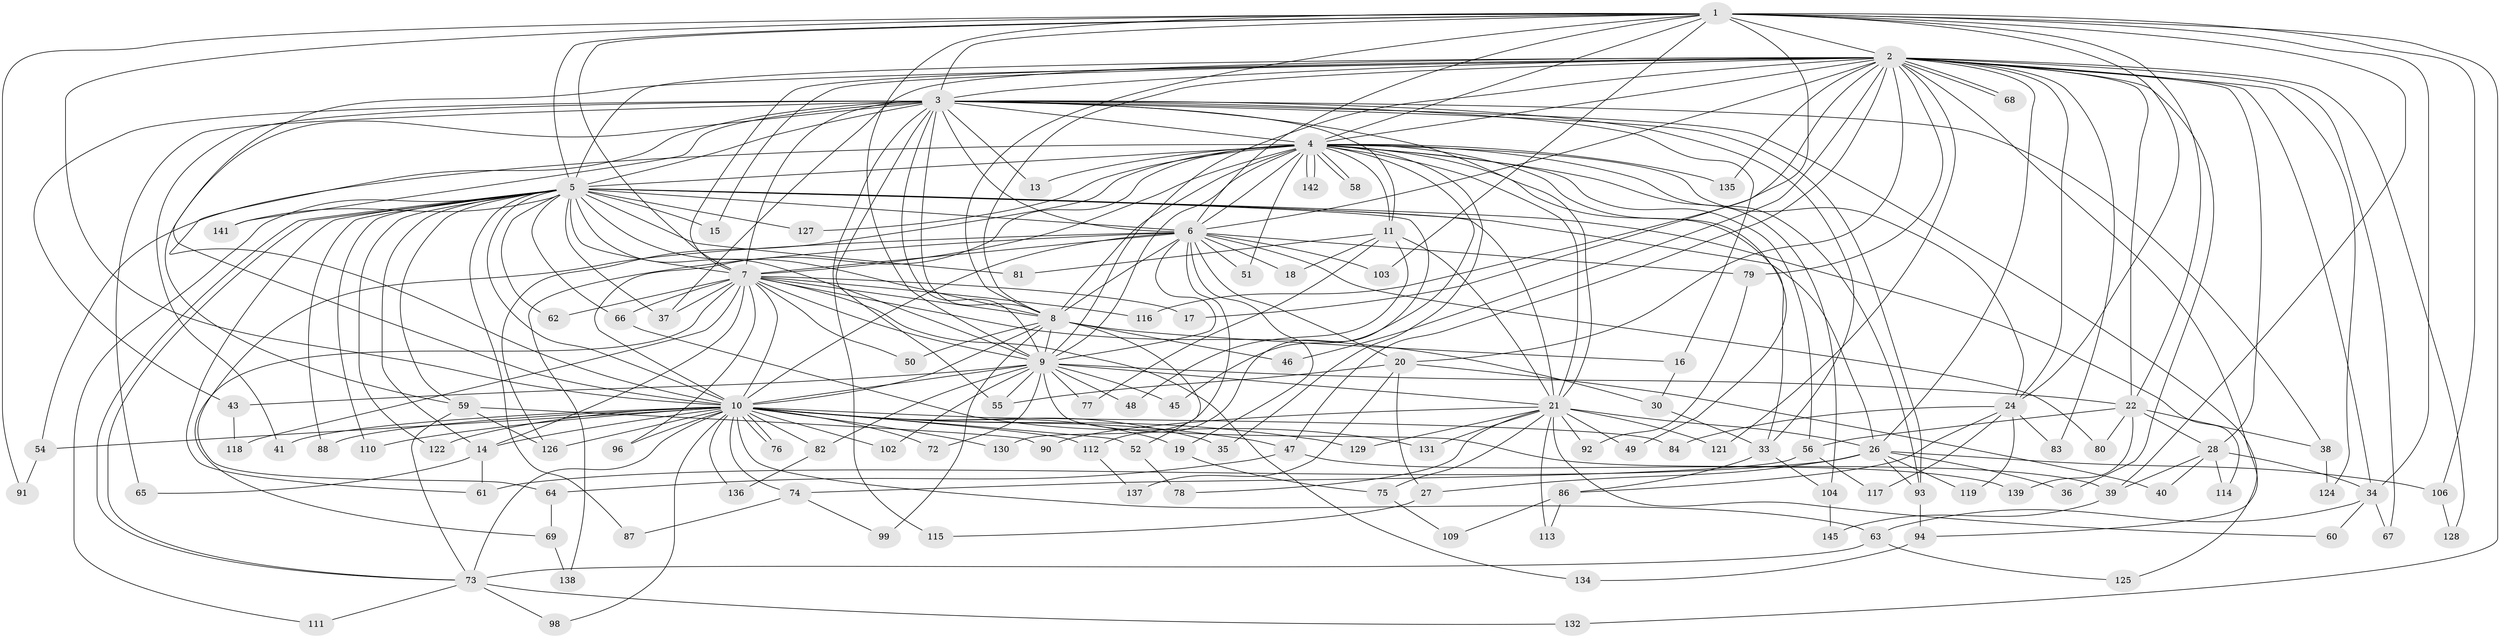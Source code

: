 // original degree distribution, {18: 0.013793103448275862, 32: 0.006896551724137931, 22: 0.006896551724137931, 31: 0.013793103448275862, 21: 0.013793103448275862, 15: 0.006896551724137931, 20: 0.006896551724137931, 27: 0.006896551724137931, 7: 0.013793103448275862, 2: 0.593103448275862, 5: 0.027586206896551724, 3: 0.19310344827586207, 6: 0.027586206896551724, 8: 0.013793103448275862, 9: 0.006896551724137931, 4: 0.041379310344827586, 11: 0.006896551724137931}
// Generated by graph-tools (version 1.1) at 2025/41/03/06/25 10:41:43]
// undirected, 118 vertices, 279 edges
graph export_dot {
graph [start="1"]
  node [color=gray90,style=filled];
  1 [super="+71"];
  2 [super="+100"];
  3 [super="+25"];
  4 [super="+23"];
  5 [super="+12"];
  6 [super="+143"];
  7 [super="+107"];
  8 [super="+53"];
  9 [super="+57"];
  10 [super="+42"];
  11 [super="+44"];
  13;
  14 [super="+29"];
  15;
  16;
  17;
  18;
  19 [super="+31"];
  20;
  21 [super="+108"];
  22 [super="+101"];
  24 [super="+32"];
  26 [super="+105"];
  27;
  28;
  30;
  33 [super="+123"];
  34 [super="+144"];
  35;
  36;
  37;
  38;
  39 [super="+70"];
  40;
  41;
  43;
  45;
  46;
  47;
  48;
  49;
  50;
  51;
  52;
  54;
  55 [super="+97"];
  56;
  58;
  59 [super="+85"];
  60;
  61 [super="+140"];
  62;
  63 [super="+89"];
  64;
  65;
  66;
  67;
  68;
  69;
  72;
  73 [super="+120"];
  74;
  75;
  76;
  77;
  78;
  79;
  80;
  81;
  82;
  83;
  84;
  86 [super="+95"];
  87;
  88;
  90;
  91;
  92;
  93;
  94;
  96;
  98;
  99;
  102;
  103;
  104;
  106;
  109;
  110;
  111;
  112;
  113;
  114;
  115;
  116;
  117;
  118;
  119;
  121;
  122;
  124;
  125;
  126 [super="+133"];
  127;
  128;
  129;
  130;
  131;
  132;
  134;
  135;
  136;
  137;
  138;
  139;
  141;
  142;
  145;
  1 -- 2;
  1 -- 3;
  1 -- 4;
  1 -- 5;
  1 -- 6;
  1 -- 7;
  1 -- 8;
  1 -- 9;
  1 -- 10;
  1 -- 17;
  1 -- 24;
  1 -- 34 [weight=2];
  1 -- 39;
  1 -- 103;
  1 -- 106;
  1 -- 132;
  1 -- 91;
  1 -- 22;
  2 -- 3;
  2 -- 4;
  2 -- 5;
  2 -- 6;
  2 -- 7;
  2 -- 8 [weight=2];
  2 -- 9;
  2 -- 10;
  2 -- 15;
  2 -- 20;
  2 -- 22;
  2 -- 24;
  2 -- 28;
  2 -- 34;
  2 -- 36;
  2 -- 37;
  2 -- 46;
  2 -- 47;
  2 -- 67;
  2 -- 68;
  2 -- 68;
  2 -- 79;
  2 -- 83;
  2 -- 94;
  2 -- 116;
  2 -- 121;
  2 -- 124;
  2 -- 128;
  2 -- 135;
  2 -- 26;
  3 -- 4;
  3 -- 5;
  3 -- 6;
  3 -- 7;
  3 -- 8;
  3 -- 9;
  3 -- 10 [weight=2];
  3 -- 11;
  3 -- 13;
  3 -- 16;
  3 -- 33;
  3 -- 38;
  3 -- 41;
  3 -- 43;
  3 -- 55;
  3 -- 59;
  3 -- 93;
  3 -- 21 [weight=2];
  3 -- 65;
  3 -- 115;
  3 -- 141;
  3 -- 125;
  4 -- 5;
  4 -- 6 [weight=2];
  4 -- 7;
  4 -- 8;
  4 -- 9;
  4 -- 10;
  4 -- 11;
  4 -- 13;
  4 -- 21 [weight=2];
  4 -- 35;
  4 -- 45;
  4 -- 49;
  4 -- 51;
  4 -- 54;
  4 -- 56;
  4 -- 58;
  4 -- 58;
  4 -- 93;
  4 -- 104;
  4 -- 127;
  4 -- 135;
  4 -- 142;
  4 -- 142;
  4 -- 126;
  4 -- 24;
  4 -- 33;
  5 -- 6;
  5 -- 7;
  5 -- 8 [weight=2];
  5 -- 9;
  5 -- 10;
  5 -- 15;
  5 -- 21;
  5 -- 26;
  5 -- 37;
  5 -- 59;
  5 -- 61;
  5 -- 62;
  5 -- 66;
  5 -- 73;
  5 -- 73;
  5 -- 81;
  5 -- 87;
  5 -- 88;
  5 -- 110;
  5 -- 111;
  5 -- 112;
  5 -- 114;
  5 -- 122;
  5 -- 127;
  5 -- 141;
  5 -- 14;
  6 -- 7;
  6 -- 8;
  6 -- 9;
  6 -- 10;
  6 -- 18;
  6 -- 19 [weight=2];
  6 -- 20;
  6 -- 51;
  6 -- 64;
  6 -- 79;
  6 -- 80;
  6 -- 103;
  6 -- 130;
  6 -- 138;
  7 -- 8;
  7 -- 9;
  7 -- 10;
  7 -- 14;
  7 -- 17;
  7 -- 30;
  7 -- 50;
  7 -- 62;
  7 -- 66;
  7 -- 69;
  7 -- 96;
  7 -- 116;
  7 -- 118;
  7 -- 134;
  7 -- 37;
  8 -- 9;
  8 -- 10;
  8 -- 16;
  8 -- 46;
  8 -- 50;
  8 -- 52;
  8 -- 99;
  9 -- 10;
  9 -- 22;
  9 -- 39;
  9 -- 43;
  9 -- 45;
  9 -- 48;
  9 -- 72;
  9 -- 77;
  9 -- 82;
  9 -- 102;
  9 -- 21;
  9 -- 55;
  10 -- 14;
  10 -- 19;
  10 -- 35;
  10 -- 41;
  10 -- 52;
  10 -- 54;
  10 -- 72;
  10 -- 74;
  10 -- 76;
  10 -- 76;
  10 -- 82;
  10 -- 88;
  10 -- 96;
  10 -- 112;
  10 -- 122;
  10 -- 136;
  10 -- 129;
  10 -- 98;
  10 -- 130;
  10 -- 102;
  10 -- 110;
  10 -- 47;
  10 -- 84;
  10 -- 126;
  10 -- 63;
  10 -- 73;
  11 -- 18;
  11 -- 48;
  11 -- 77;
  11 -- 81;
  11 -- 21;
  14 -- 65;
  14 -- 61;
  16 -- 30;
  19 -- 75;
  20 -- 27;
  20 -- 40;
  20 -- 55;
  20 -- 137;
  21 -- 26;
  21 -- 49;
  21 -- 60;
  21 -- 75;
  21 -- 78;
  21 -- 90;
  21 -- 92;
  21 -- 113;
  21 -- 121;
  21 -- 129;
  21 -- 131;
  22 -- 28;
  22 -- 38;
  22 -- 56;
  22 -- 80;
  22 -- 139;
  24 -- 84;
  24 -- 117;
  24 -- 119;
  24 -- 83;
  24 -- 86 [weight=2];
  26 -- 27;
  26 -- 36;
  26 -- 61;
  26 -- 106;
  26 -- 119;
  26 -- 93;
  27 -- 115;
  28 -- 40;
  28 -- 114;
  28 -- 34;
  28 -- 39;
  30 -- 33;
  33 -- 86;
  33 -- 104;
  34 -- 60;
  34 -- 63;
  34 -- 67;
  38 -- 124;
  39 -- 145;
  43 -- 118;
  47 -- 64;
  47 -- 139;
  52 -- 78;
  54 -- 91;
  56 -- 74;
  56 -- 117;
  59 -- 90;
  59 -- 126;
  59 -- 73;
  63 -- 73;
  63 -- 125;
  64 -- 69;
  66 -- 131;
  69 -- 138;
  73 -- 98;
  73 -- 111;
  73 -- 132;
  74 -- 87;
  74 -- 99;
  75 -- 109;
  79 -- 92;
  82 -- 136;
  86 -- 113;
  86 -- 109;
  93 -- 94;
  94 -- 134;
  104 -- 145;
  106 -- 128;
  112 -- 137;
}
